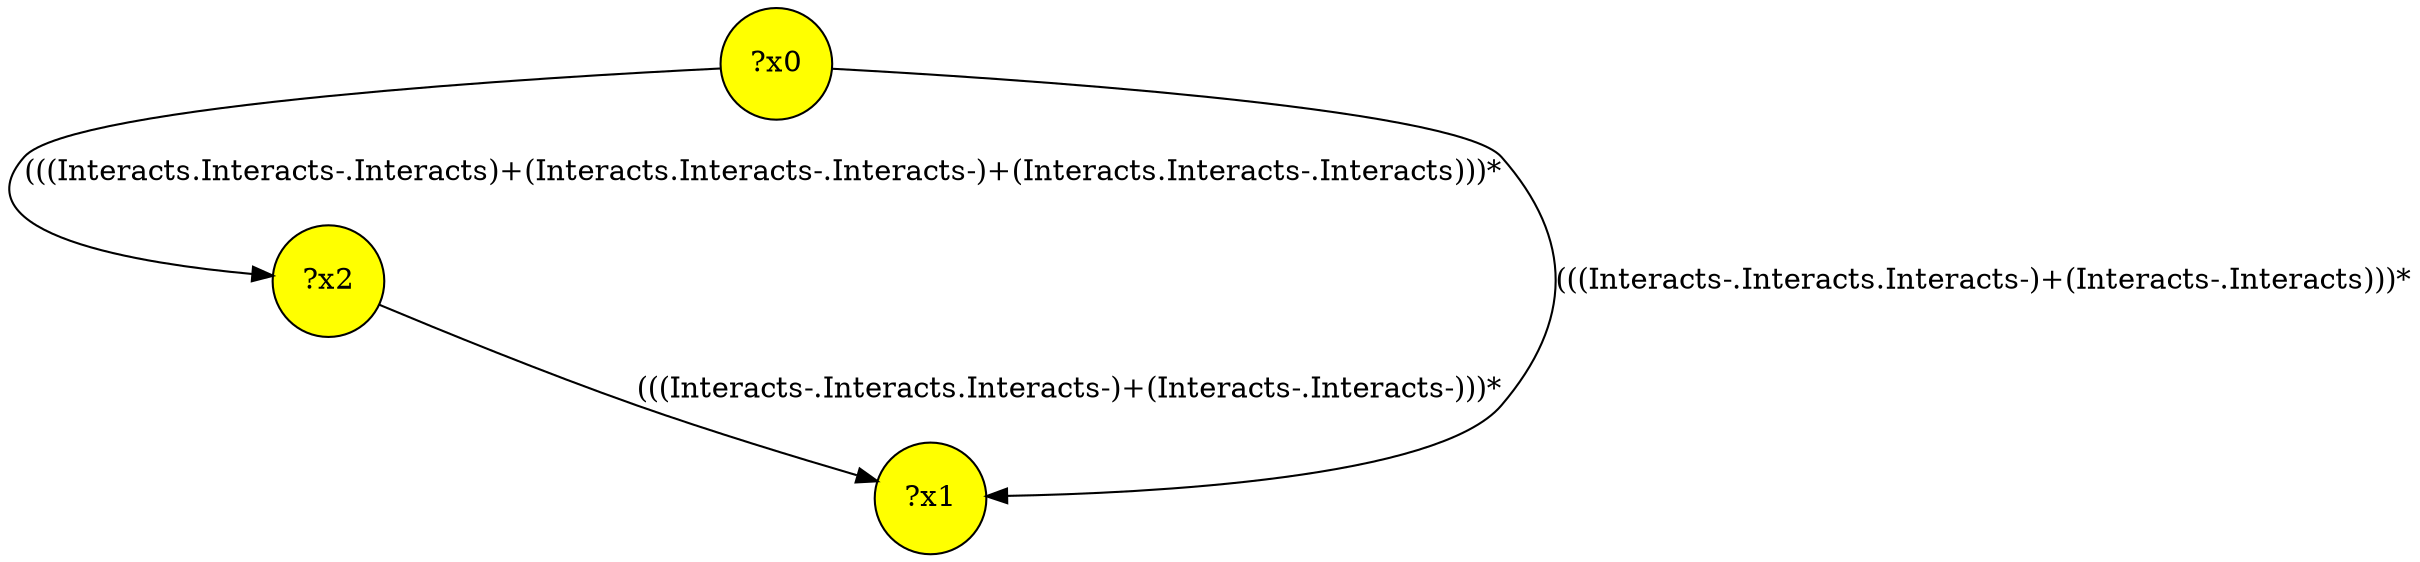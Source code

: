 digraph g {
	x0 [fillcolor="yellow", style="filled," shape=circle, label="?x0"];
	x2 [fillcolor="yellow", style="filled," shape=circle, label="?x2"];
	x1 [fillcolor="yellow", style="filled," shape=circle, label="?x1"];
	x0 -> x1 [label="(((Interacts-.Interacts.Interacts-)+(Interacts-.Interacts)))*"];
	x0 -> x2 [label="(((Interacts.Interacts-.Interacts)+(Interacts.Interacts-.Interacts-)+(Interacts.Interacts-.Interacts)))*"];
	x2 -> x1 [label="(((Interacts-.Interacts.Interacts-)+(Interacts-.Interacts-)))*"];
}

